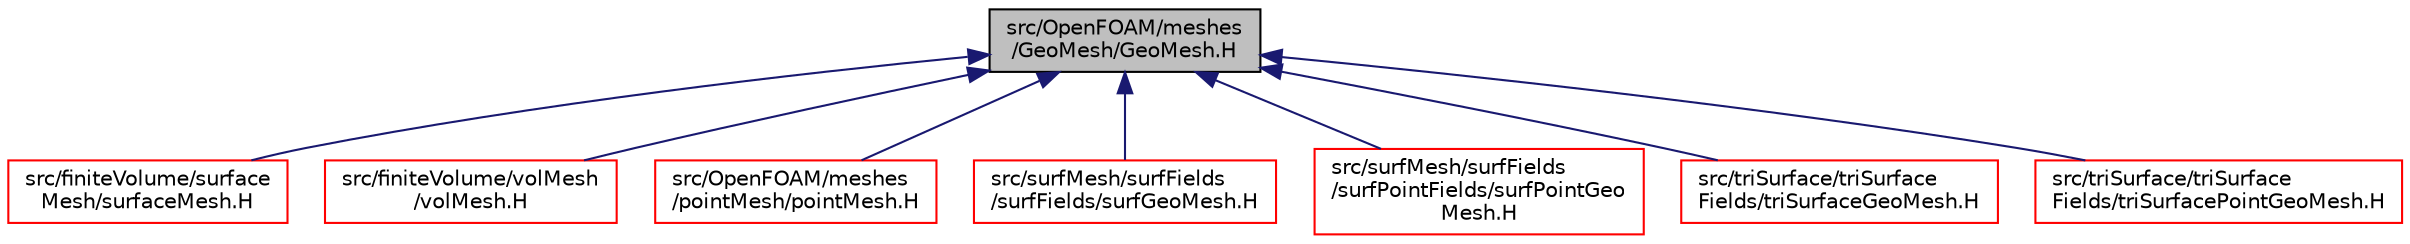 digraph "src/OpenFOAM/meshes/GeoMesh/GeoMesh.H"
{
  bgcolor="transparent";
  edge [fontname="Helvetica",fontsize="10",labelfontname="Helvetica",labelfontsize="10"];
  node [fontname="Helvetica",fontsize="10",shape=record];
  Node1 [label="src/OpenFOAM/meshes\l/GeoMesh/GeoMesh.H",height=0.2,width=0.4,color="black", fillcolor="grey75", style="filled", fontcolor="black"];
  Node1 -> Node2 [dir="back",color="midnightblue",fontsize="10",style="solid",fontname="Helvetica"];
  Node2 [label="src/finiteVolume/surface\lMesh/surfaceMesh.H",height=0.2,width=0.4,color="red",URL="$a06338.html"];
  Node1 -> Node3 [dir="back",color="midnightblue",fontsize="10",style="solid",fontname="Helvetica"];
  Node3 [label="src/finiteVolume/volMesh\l/volMesh.H",height=0.2,width=0.4,color="red",URL="$a06339.html"];
  Node1 -> Node4 [dir="back",color="midnightblue",fontsize="10",style="solid",fontname="Helvetica"];
  Node4 [label="src/OpenFOAM/meshes\l/pointMesh/pointMesh.H",height=0.2,width=0.4,color="red",URL="$a08747.html"];
  Node1 -> Node5 [dir="back",color="midnightblue",fontsize="10",style="solid",fontname="Helvetica"];
  Node5 [label="src/surfMesh/surfFields\l/surfFields/surfGeoMesh.H",height=0.2,width=0.4,color="red",URL="$a10093.html"];
  Node1 -> Node6 [dir="back",color="midnightblue",fontsize="10",style="solid",fontname="Helvetica"];
  Node6 [label="src/surfMesh/surfFields\l/surfPointFields/surfPointGeo\lMesh.H",height=0.2,width=0.4,color="red",URL="$a10097.html"];
  Node1 -> Node7 [dir="back",color="midnightblue",fontsize="10",style="solid",fontname="Helvetica"];
  Node7 [label="src/triSurface/triSurface\lFields/triSurfaceGeoMesh.H",height=0.2,width=0.4,color="red",URL="$a10705.html"];
  Node1 -> Node8 [dir="back",color="midnightblue",fontsize="10",style="solid",fontname="Helvetica"];
  Node8 [label="src/triSurface/triSurface\lFields/triSurfacePointGeoMesh.H",height=0.2,width=0.4,color="red",URL="$a10706.html"];
}

